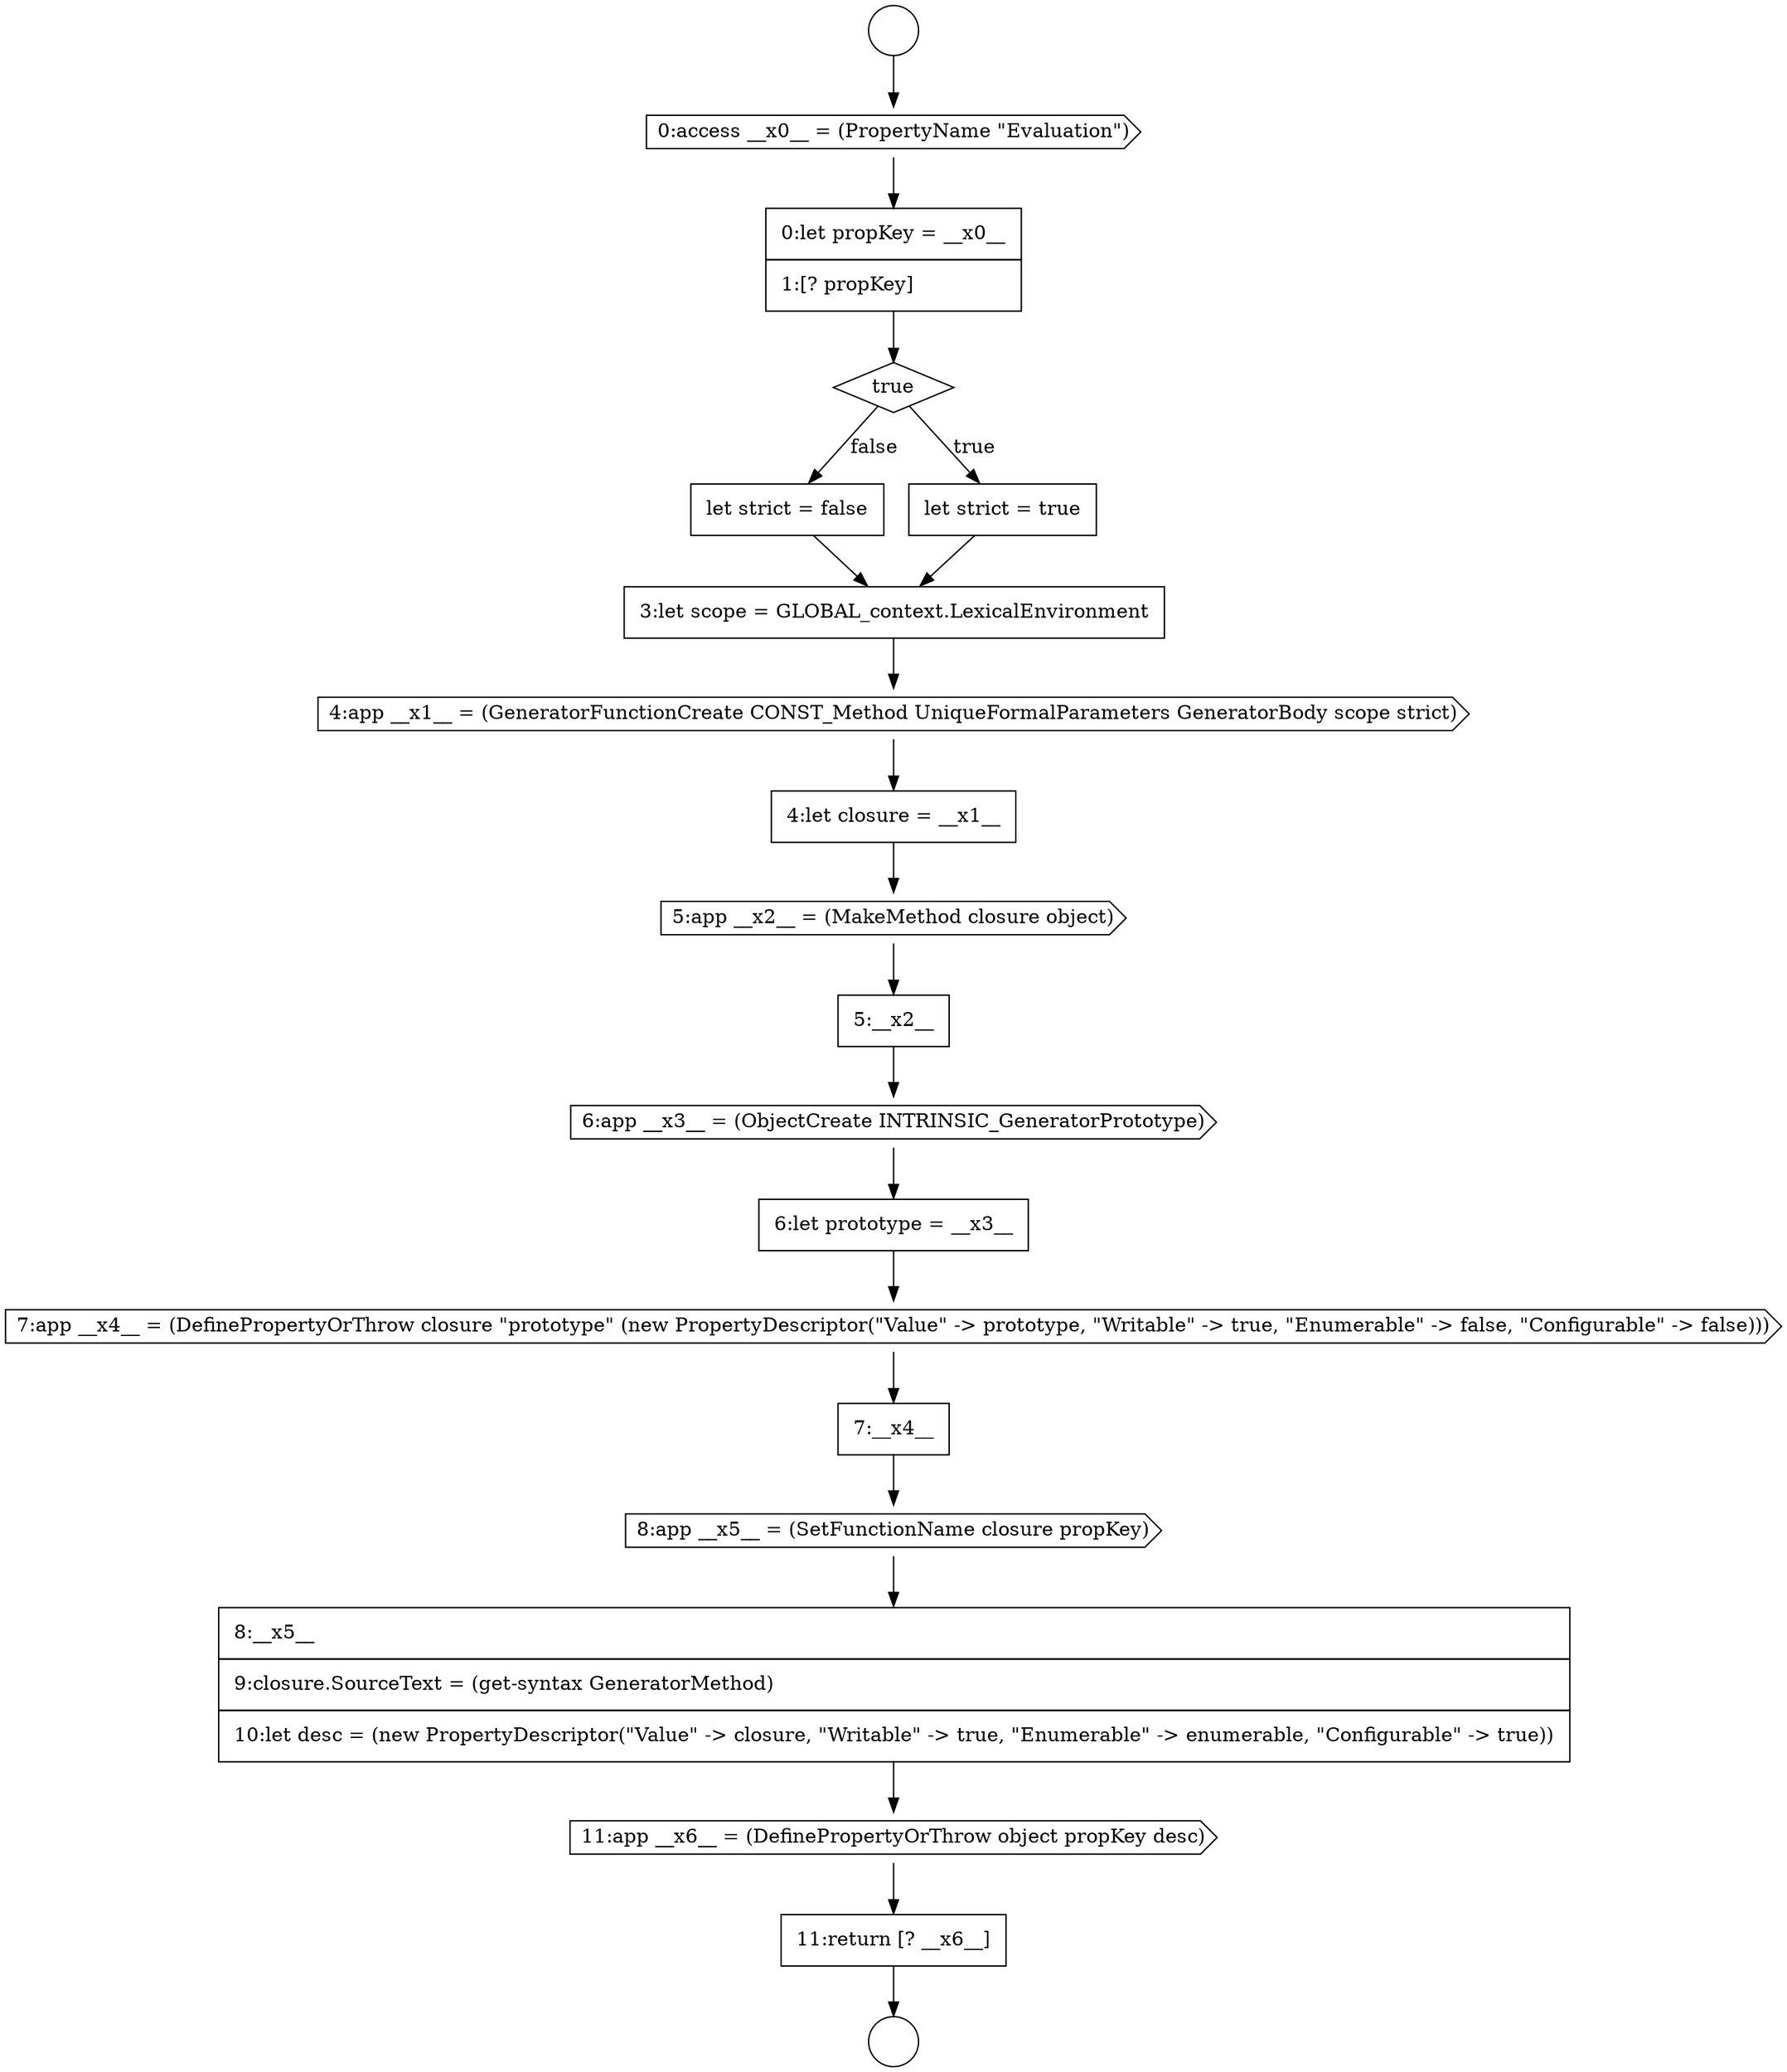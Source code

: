 digraph {
  node8855 [shape=none, margin=0, label=<<font color="black">
    <table border="0" cellborder="1" cellspacing="0" cellpadding="10">
      <tr><td align="left">let strict = false</td></tr>
    </table>
  </font>> color="black" fillcolor="white" style=filled]
  node8849 [shape=circle label=" " color="black" fillcolor="white" style=filled]
  node8860 [shape=none, margin=0, label=<<font color="black">
    <table border="0" cellborder="1" cellspacing="0" cellpadding="10">
      <tr><td align="left">5:__x2__</td></tr>
    </table>
  </font>> color="black" fillcolor="white" style=filled]
  node8867 [shape=cds, label=<<font color="black">11:app __x6__ = (DefinePropertyOrThrow object propKey desc)</font>> color="black" fillcolor="white" style=filled]
  node8856 [shape=none, margin=0, label=<<font color="black">
    <table border="0" cellborder="1" cellspacing="0" cellpadding="10">
      <tr><td align="left">3:let scope = GLOBAL_context.LexicalEnvironment</td></tr>
    </table>
  </font>> color="black" fillcolor="white" style=filled]
  node8852 [shape=none, margin=0, label=<<font color="black">
    <table border="0" cellborder="1" cellspacing="0" cellpadding="10">
      <tr><td align="left">0:let propKey = __x0__</td></tr>
      <tr><td align="left">1:[? propKey]</td></tr>
    </table>
  </font>> color="black" fillcolor="white" style=filled]
  node8864 [shape=none, margin=0, label=<<font color="black">
    <table border="0" cellborder="1" cellspacing="0" cellpadding="10">
      <tr><td align="left">7:__x4__</td></tr>
    </table>
  </font>> color="black" fillcolor="white" style=filled]
  node8859 [shape=cds, label=<<font color="black">5:app __x2__ = (MakeMethod closure object)</font>> color="black" fillcolor="white" style=filled]
  node8862 [shape=none, margin=0, label=<<font color="black">
    <table border="0" cellborder="1" cellspacing="0" cellpadding="10">
      <tr><td align="left">6:let prototype = __x3__</td></tr>
    </table>
  </font>> color="black" fillcolor="white" style=filled]
  node8868 [shape=none, margin=0, label=<<font color="black">
    <table border="0" cellborder="1" cellspacing="0" cellpadding="10">
      <tr><td align="left">11:return [? __x6__]</td></tr>
    </table>
  </font>> color="black" fillcolor="white" style=filled]
  node8853 [shape=diamond, label=<<font color="black">true</font>> color="black" fillcolor="white" style=filled]
  node8863 [shape=cds, label=<<font color="black">7:app __x4__ = (DefinePropertyOrThrow closure &quot;prototype&quot; (new PropertyDescriptor(&quot;Value&quot; -&gt; prototype, &quot;Writable&quot; -&gt; true, &quot;Enumerable&quot; -&gt; false, &quot;Configurable&quot; -&gt; false)))</font>> color="black" fillcolor="white" style=filled]
  node8858 [shape=none, margin=0, label=<<font color="black">
    <table border="0" cellborder="1" cellspacing="0" cellpadding="10">
      <tr><td align="left">4:let closure = __x1__</td></tr>
    </table>
  </font>> color="black" fillcolor="white" style=filled]
  node8854 [shape=none, margin=0, label=<<font color="black">
    <table border="0" cellborder="1" cellspacing="0" cellpadding="10">
      <tr><td align="left">let strict = true</td></tr>
    </table>
  </font>> color="black" fillcolor="white" style=filled]
  node8865 [shape=cds, label=<<font color="black">8:app __x5__ = (SetFunctionName closure propKey)</font>> color="black" fillcolor="white" style=filled]
  node8857 [shape=cds, label=<<font color="black">4:app __x1__ = (GeneratorFunctionCreate CONST_Method UniqueFormalParameters GeneratorBody scope strict)</font>> color="black" fillcolor="white" style=filled]
  node8851 [shape=cds, label=<<font color="black">0:access __x0__ = (PropertyName &quot;Evaluation&quot;)</font>> color="black" fillcolor="white" style=filled]
  node8866 [shape=none, margin=0, label=<<font color="black">
    <table border="0" cellborder="1" cellspacing="0" cellpadding="10">
      <tr><td align="left">8:__x5__</td></tr>
      <tr><td align="left">9:closure.SourceText = (get-syntax GeneratorMethod)</td></tr>
      <tr><td align="left">10:let desc = (new PropertyDescriptor(&quot;Value&quot; -&gt; closure, &quot;Writable&quot; -&gt; true, &quot;Enumerable&quot; -&gt; enumerable, &quot;Configurable&quot; -&gt; true))</td></tr>
    </table>
  </font>> color="black" fillcolor="white" style=filled]
  node8850 [shape=circle label=" " color="black" fillcolor="white" style=filled]
  node8861 [shape=cds, label=<<font color="black">6:app __x3__ = (ObjectCreate INTRINSIC_GeneratorPrototype)</font>> color="black" fillcolor="white" style=filled]
  node8860 -> node8861 [ color="black"]
  node8867 -> node8868 [ color="black"]
  node8852 -> node8853 [ color="black"]
  node8854 -> node8856 [ color="black"]
  node8864 -> node8865 [ color="black"]
  node8861 -> node8862 [ color="black"]
  node8857 -> node8858 [ color="black"]
  node8855 -> node8856 [ color="black"]
  node8862 -> node8863 [ color="black"]
  node8851 -> node8852 [ color="black"]
  node8856 -> node8857 [ color="black"]
  node8863 -> node8864 [ color="black"]
  node8858 -> node8859 [ color="black"]
  node8865 -> node8866 [ color="black"]
  node8853 -> node8854 [label=<<font color="black">true</font>> color="black"]
  node8853 -> node8855 [label=<<font color="black">false</font>> color="black"]
  node8849 -> node8851 [ color="black"]
  node8866 -> node8867 [ color="black"]
  node8868 -> node8850 [ color="black"]
  node8859 -> node8860 [ color="black"]
}
